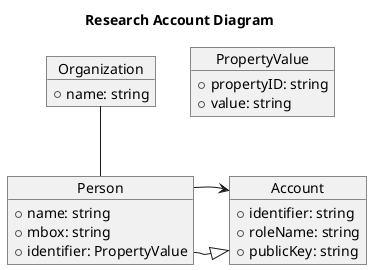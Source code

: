 @startuml
title Research Account Diagram
skinparam monochrome true

object Person {
  + name: string
  + mbox: string
  + identifier: PropertyValue
}

object Organization {
  + name: string
}

object PropertyValue {
  + propertyID: string
  + value: string
}

object Account {
  + identifier: string
  + roleName: string
  + publicKey: string
}

Person --|> Account

Organization -- Person

Person -right-> Account




@enduml